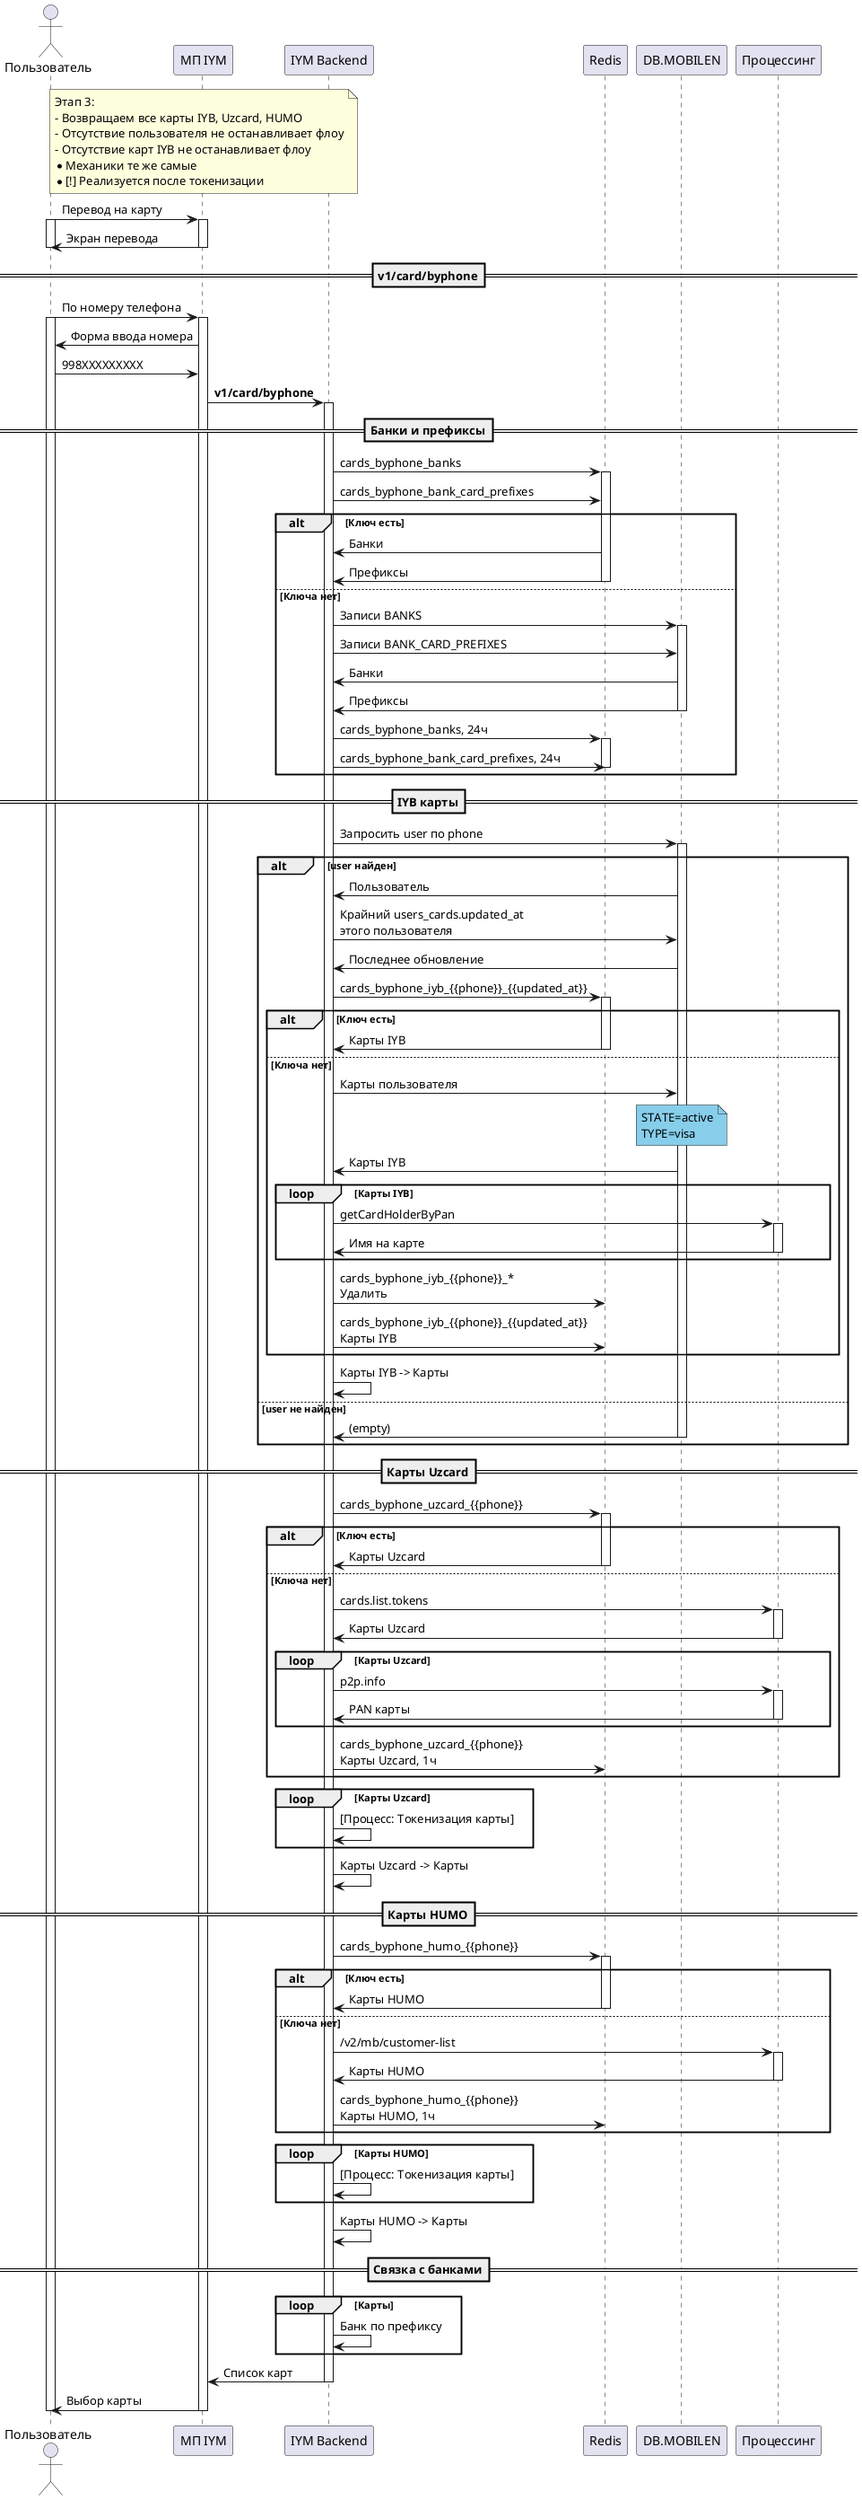 @startuml v1/cards/byphone - Этап 3
actor       "Пользователь"    as User
participant "МП IYM"          as App
participant "IYM Backend"     as BE
participant "Redis"           as Redis
participant "DB.MOBILEN"      as DB
participant "Процессинг"      as Processing

note over App
    Этап 3:
    - Возвращаем все карты IYB, Uzcard, HUMO
    - Отсутствие пользователя не останавливает флоу
    - Отсутствие карт IYB не останавливает флоу
    * Механики те же самые
    * [!] Реализуется после токенизации
end note

User -> App : Перевод на карту
        activate User
        activate App
User <- App : Экран перевода
        deactivate User
        deactivate App
==v1/card/byphone==
User -> App : По номеру телефона
        activate User
        activate App
User <- App : Форма ввода номера
User -> App : 998XXXXXXXXX
App -> BE : **v1/card/byphone**
        activate BE
==Банки и префиксы==
BE -> Redis : cards_byphone_banks
        activate Redis
BE -> Redis : cards_byphone_bank_card_prefixes
alt Ключ есть
    BE <- Redis : Банки
    BE <- Redis : Префиксы
        deactivate Redis
else Ключа нет
    BE -> DB : Записи BANKS
        activate DB
    BE -> DB : Записи BANK_CARD_PREFIXES
    BE <- DB : Банки
    BE <- DB : Префиксы
        deactivate DB
    BE -> Redis : cards_byphone_banks, 24ч
        activate Redis
    BE -> Redis : cards_byphone_bank_card_prefixes, 24ч
        deactivate Redis
end
==IYB карты==
BE -> DB : Запросить user по phone
        activate DB
alt user найден
    BE <- DB : Пользователь
    BE -> DB : Крайний users_cards.updated_at \nэтого пользователя
    BE <- DB : Последнее обновление
    BE -> Redis : cards_byphone_iyb_{{phone}}_{{updated_at}}
        activate Redis
    alt Ключ есть
    BE <- Redis : Карты IYB
        deactivate Redis
    else Ключа нет
        BE -> DB : Карты пользователя
        note over DB #SkyBlue
            STATE=active
            TYPE=visa
        end note
        BE <- DB : Карты IYB
        loop Карты IYB
            BE -> Processing : getCardHolderByPan
        activate Processing
            BE <- Processing : Имя на карте
        deactivate Processing
        end
        BE -> Redis : cards_byphone_iyb_{{phone}}_* \nУдалить
        BE -> Redis : cards_byphone_iyb_{{phone}}_{{updated_at}} \nКарты IYB
    end
    BE -> BE : Карты IYB -> Карты
else user не найден
    BE <- DB : (empty)
        deactivate DB
end
==Карты Uzcard==
BE -> Redis : cards_byphone_uzcard_{{phone}}
activate Redis
alt Ключ есть
    BE <- Redis : Карты Uzcard
        deactivate Redis
else Ключа нет
    BE -> Processing : cards.list.tokens
        activate Processing
    BE <- Processing : Карты Uzcard
        deactivate Processing
    loop Карты Uzcard
        BE -> Processing : p2p.info
        activate Processing
        BE <- Processing : PAN карты
        deactivate Processing
    end
    BE -> Redis : cards_byphone_uzcard_{{phone}} \nКарты Uzcard, 1ч
end
loop Карты Uzcard
    BE -> BE : [Процесс: Токенизация карты]
end
BE -> BE : Карты Uzcard -> Карты
==Карты HUMO==
BE -> Redis : cards_byphone_humo_{{phone}}
activate Redis
alt Ключ есть
    BE <- Redis : Карты HUMO
        deactivate Redis
else Ключа нет
    BE -> Processing : /v2/mb/customer-list
        activate Processing
    BE <- Processing : Карты HUMO
        deactivate Processing
    BE -> Redis : cards_byphone_humo_{{phone}} \nКарты HUMO, 1ч
end
loop Карты HUMO
    BE -> BE : [Процесс: Токенизация карты]
end
BE -> BE : Карты HUMO -> Карты
==Связка с банками==
loop Карты
    BE -> BE : Банк по префиксу
end
App <- BE : Список карт
        deactivate BE
User <- App : Выбор карты
        deactivate User
        deactivate App

@enduml
